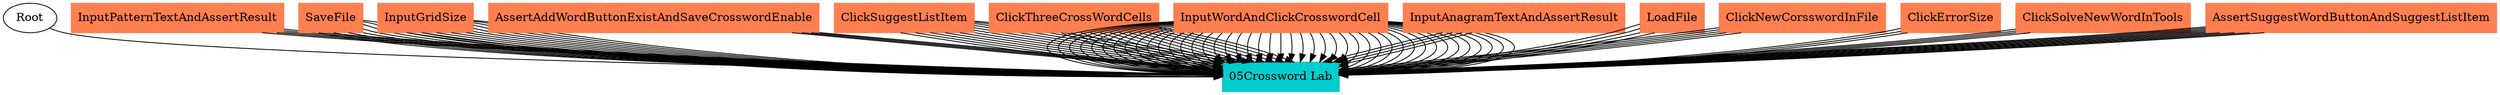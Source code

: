 // TS <-> UK
digraph {
	Root
	InputPatternTextAndAssertResult [color=coral shape=box style=filled]
	SaveFile [color=coral shape=box style=filled]
	InputGridSize [color=coral shape=box style=filled]
	AssertAddWordButtonExistAndSaveCrosswordEnable [color=coral shape=box style=filled]
	ClickSuggestListItem [color=coral shape=box style=filled]
	ClickThreeCrossWordCells [color=coral shape=box style=filled]
	InputWordAndClickCrosswordCell [color=coral shape=box style=filled]
	InputAnagramTextAndAssertResult [color=coral shape=box style=filled]
	LoadFile [color=coral shape=box style=filled]
	ClickNewCorsswordInFile [color=coral shape=box style=filled]
	ClickErrorSize [color=coral shape=box style=filled]
	ClickSolveNewWordInTools [color=coral shape=box style=filled]
	AssertSuggestWordButtonAndSuggestListItem [color=coral shape=box style=filled]
	"05Crossword Lab" [color=cyan3 shape=box style=filled]
		Root -> "05Crossword Lab"
		InputGridSize -> "05Crossword Lab"
		AssertAddWordButtonExistAndSaveCrosswordEnable -> "05Crossword Lab"
		InputGridSize -> "05Crossword Lab"
		AssertAddWordButtonExistAndSaveCrosswordEnable -> "05Crossword Lab"
		InputGridSize -> "05Crossword Lab"
		AssertAddWordButtonExistAndSaveCrosswordEnable -> "05Crossword Lab"
		ClickNewCorsswordInFile -> "05Crossword Lab"
		InputGridSize -> "05Crossword Lab"
		ClickErrorSize -> "05Crossword Lab"
		InputGridSize -> "05Crossword Lab"
		ClickErrorSize -> "05Crossword Lab"
		InputGridSize -> "05Crossword Lab"
		ClickErrorSize -> "05Crossword Lab"
		InputGridSize -> "05Crossword Lab"
		AssertAddWordButtonExistAndSaveCrosswordEnable -> "05Crossword Lab"
		ClickNewCorsswordInFile -> "05Crossword Lab"
		InputGridSize -> "05Crossword Lab"
		ClickThreeCrossWordCells -> "05Crossword Lab"
		InputWordAndClickCrosswordCell -> "05Crossword Lab"
		InputWordAndClickCrosswordCell -> "05Crossword Lab"
		InputWordAndClickCrosswordCell -> "05Crossword Lab"
		InputWordAndClickCrosswordCell -> "05Crossword Lab"
		ClickSuggestListItem -> "05Crossword Lab"
		AssertSuggestWordButtonAndSuggestListItem -> "05Crossword Lab"
		ClickThreeCrossWordCells -> "05Crossword Lab"
		InputWordAndClickCrosswordCell -> "05Crossword Lab"
		InputWordAndClickCrosswordCell -> "05Crossword Lab"
		InputWordAndClickCrosswordCell -> "05Crossword Lab"
		ClickSuggestListItem -> "05Crossword Lab"
		ClickThreeCrossWordCells -> "05Crossword Lab"
		ClickSuggestListItem -> "05Crossword Lab"
		AssertSuggestWordButtonAndSuggestListItem -> "05Crossword Lab"
		ClickThreeCrossWordCells -> "05Crossword Lab"
		InputWordAndClickCrosswordCell -> "05Crossword Lab"
		InputWordAndClickCrosswordCell -> "05Crossword Lab"
		ClickSuggestListItem -> "05Crossword Lab"
		ClickThreeCrossWordCells -> "05Crossword Lab"
		InputWordAndClickCrosswordCell -> "05Crossword Lab"
		InputWordAndClickCrosswordCell -> "05Crossword Lab"
		ClickSuggestListItem -> "05Crossword Lab"
		AssertSuggestWordButtonAndSuggestListItem -> "05Crossword Lab"
		AssertSuggestWordButtonAndSuggestListItem -> "05Crossword Lab"
		AssertSuggestWordButtonAndSuggestListItem -> "05Crossword Lab"
		ClickNewCorsswordInFile -> "05Crossword Lab"
		InputGridSize -> "05Crossword Lab"
		SaveFile -> "05Crossword Lab"
		SaveFile -> "05Crossword Lab"
		ClickNewCorsswordInFile -> "05Crossword Lab"
		InputGridSize -> "05Crossword Lab"
		SaveFile -> "05Crossword Lab"
		LoadFile -> "05Crossword Lab"
		LoadFile -> "05Crossword Lab"
		ClickSolveNewWordInTools -> "05Crossword Lab"
		InputPatternTextAndAssertResult -> "05Crossword Lab"
		InputPatternTextAndAssertResult -> "05Crossword Lab"
		InputPatternTextAndAssertResult -> "05Crossword Lab"
		InputPatternTextAndAssertResult -> "05Crossword Lab"
		ClickSolveNewWordInTools -> "05Crossword Lab"
		InputAnagramTextAndAssertResult -> "05Crossword Lab"
		InputAnagramTextAndAssertResult -> "05Crossword Lab"
		InputAnagramTextAndAssertResult -> "05Crossword Lab"
		ClickNewCorsswordInFile -> "05Crossword Lab"
		InputGridSize -> "05Crossword Lab"
		ClickThreeCrossWordCells -> "05Crossword Lab"
		InputWordAndClickCrosswordCell -> "05Crossword Lab"
		InputWordAndClickCrosswordCell -> "05Crossword Lab"
		InputWordAndClickCrosswordCell -> "05Crossword Lab"
		InputWordAndClickCrosswordCell -> "05Crossword Lab"
		ClickSuggestListItem -> "05Crossword Lab"
		ClickThreeCrossWordCells -> "05Crossword Lab"
		InputWordAndClickCrosswordCell -> "05Crossword Lab"
		InputWordAndClickCrosswordCell -> "05Crossword Lab"
		InputWordAndClickCrosswordCell -> "05Crossword Lab"
		ClickThreeCrossWordCells -> "05Crossword Lab"
		InputWordAndClickCrosswordCell -> "05Crossword Lab"
		ClickSuggestListItem -> "05Crossword Lab"
		AssertSuggestWordButtonAndSuggestListItem -> "05Crossword Lab"
		ClickThreeCrossWordCells -> "05Crossword Lab"
		InputWordAndClickCrosswordCell -> "05Crossword Lab"
		InputWordAndClickCrosswordCell -> "05Crossword Lab"
		InputWordAndClickCrosswordCell -> "05Crossword Lab"
		ClickSuggestListItem -> "05Crossword Lab"
		AssertSuggestWordButtonAndSuggestListItem -> "05Crossword Lab"
		ClickThreeCrossWordCells -> "05Crossword Lab"
		InputWordAndClickCrosswordCell -> "05Crossword Lab"
		InputWordAndClickCrosswordCell -> "05Crossword Lab"
		ClickSuggestListItem -> "05Crossword Lab"
		AssertSuggestWordButtonAndSuggestListItem -> "05Crossword Lab"
		SaveFile -> "05Crossword Lab"
		ClickSolveNewWordInTools -> "05Crossword Lab"
		LoadFile -> "05Crossword Lab"
		ClickThreeCrossWordCells -> "05Crossword Lab"
		InputWordAndClickCrosswordCell -> "05Crossword Lab"
		InputWordAndClickCrosswordCell -> "05Crossword Lab"
		InputWordAndClickCrosswordCell -> "05Crossword Lab"
		InputWordAndClickCrosswordCell -> "05Crossword Lab"
		ClickSuggestListItem -> "05Crossword Lab"
		AssertSuggestWordButtonAndSuggestListItem -> "05Crossword Lab"
		SaveFile -> "05Crossword Lab"
		ClickSolveNewWordInTools -> "05Crossword Lab"
		InputAnagramTextAndAssertResult -> "05Crossword Lab"
		InputPatternTextAndAssertResult -> "05Crossword Lab"
		LoadFile -> "05Crossword Lab"
		ClickThreeCrossWordCells -> "05Crossword Lab"
		InputWordAndClickCrosswordCell -> "05Crossword Lab"
		InputWordAndClickCrosswordCell -> "05Crossword Lab"
		InputWordAndClickCrosswordCell -> "05Crossword Lab"
		InputWordAndClickCrosswordCell -> "05Crossword Lab"
		ClickSuggestListItem -> "05Crossword Lab"
		ClickThreeCrossWordCells -> "05Crossword Lab"
		InputWordAndClickCrosswordCell -> "05Crossword Lab"
		InputWordAndClickCrosswordCell -> "05Crossword Lab"
		InputWordAndClickCrosswordCell -> "05Crossword Lab"
		InputWordAndClickCrosswordCell -> "05Crossword Lab"
		InputWordAndClickCrosswordCell -> "05Crossword Lab"
		SaveFile -> "05Crossword Lab"
		InputWordAndClickCrosswordCell -> "05Crossword Lab"
		InputWordAndClickCrosswordCell -> "05Crossword Lab"
		InputWordAndClickCrosswordCell -> "05Crossword Lab"
		ClickSuggestListItem -> "05Crossword Lab"
		AssertSuggestWordButtonAndSuggestListItem -> "05Crossword Lab"
		SaveFile -> "05Crossword Lab"
		ClickThreeCrossWordCells -> "05Crossword Lab"
		InputWordAndClickCrosswordCell -> "05Crossword Lab"
		InputWordAndClickCrosswordCell -> "05Crossword Lab"
		InputWordAndClickCrosswordCell -> "05Crossword Lab"
		SaveFile -> "05Crossword Lab"
}